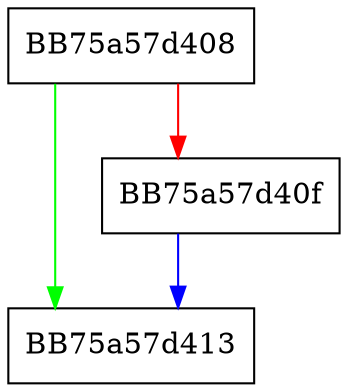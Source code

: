 digraph MpGetAttributeStoreIndex {
  node [shape="box"];
  graph [splines=ortho];
  BB75a57d408 -> BB75a57d413 [color="green"];
  BB75a57d408 -> BB75a57d40f [color="red"];
  BB75a57d40f -> BB75a57d413 [color="blue"];
}